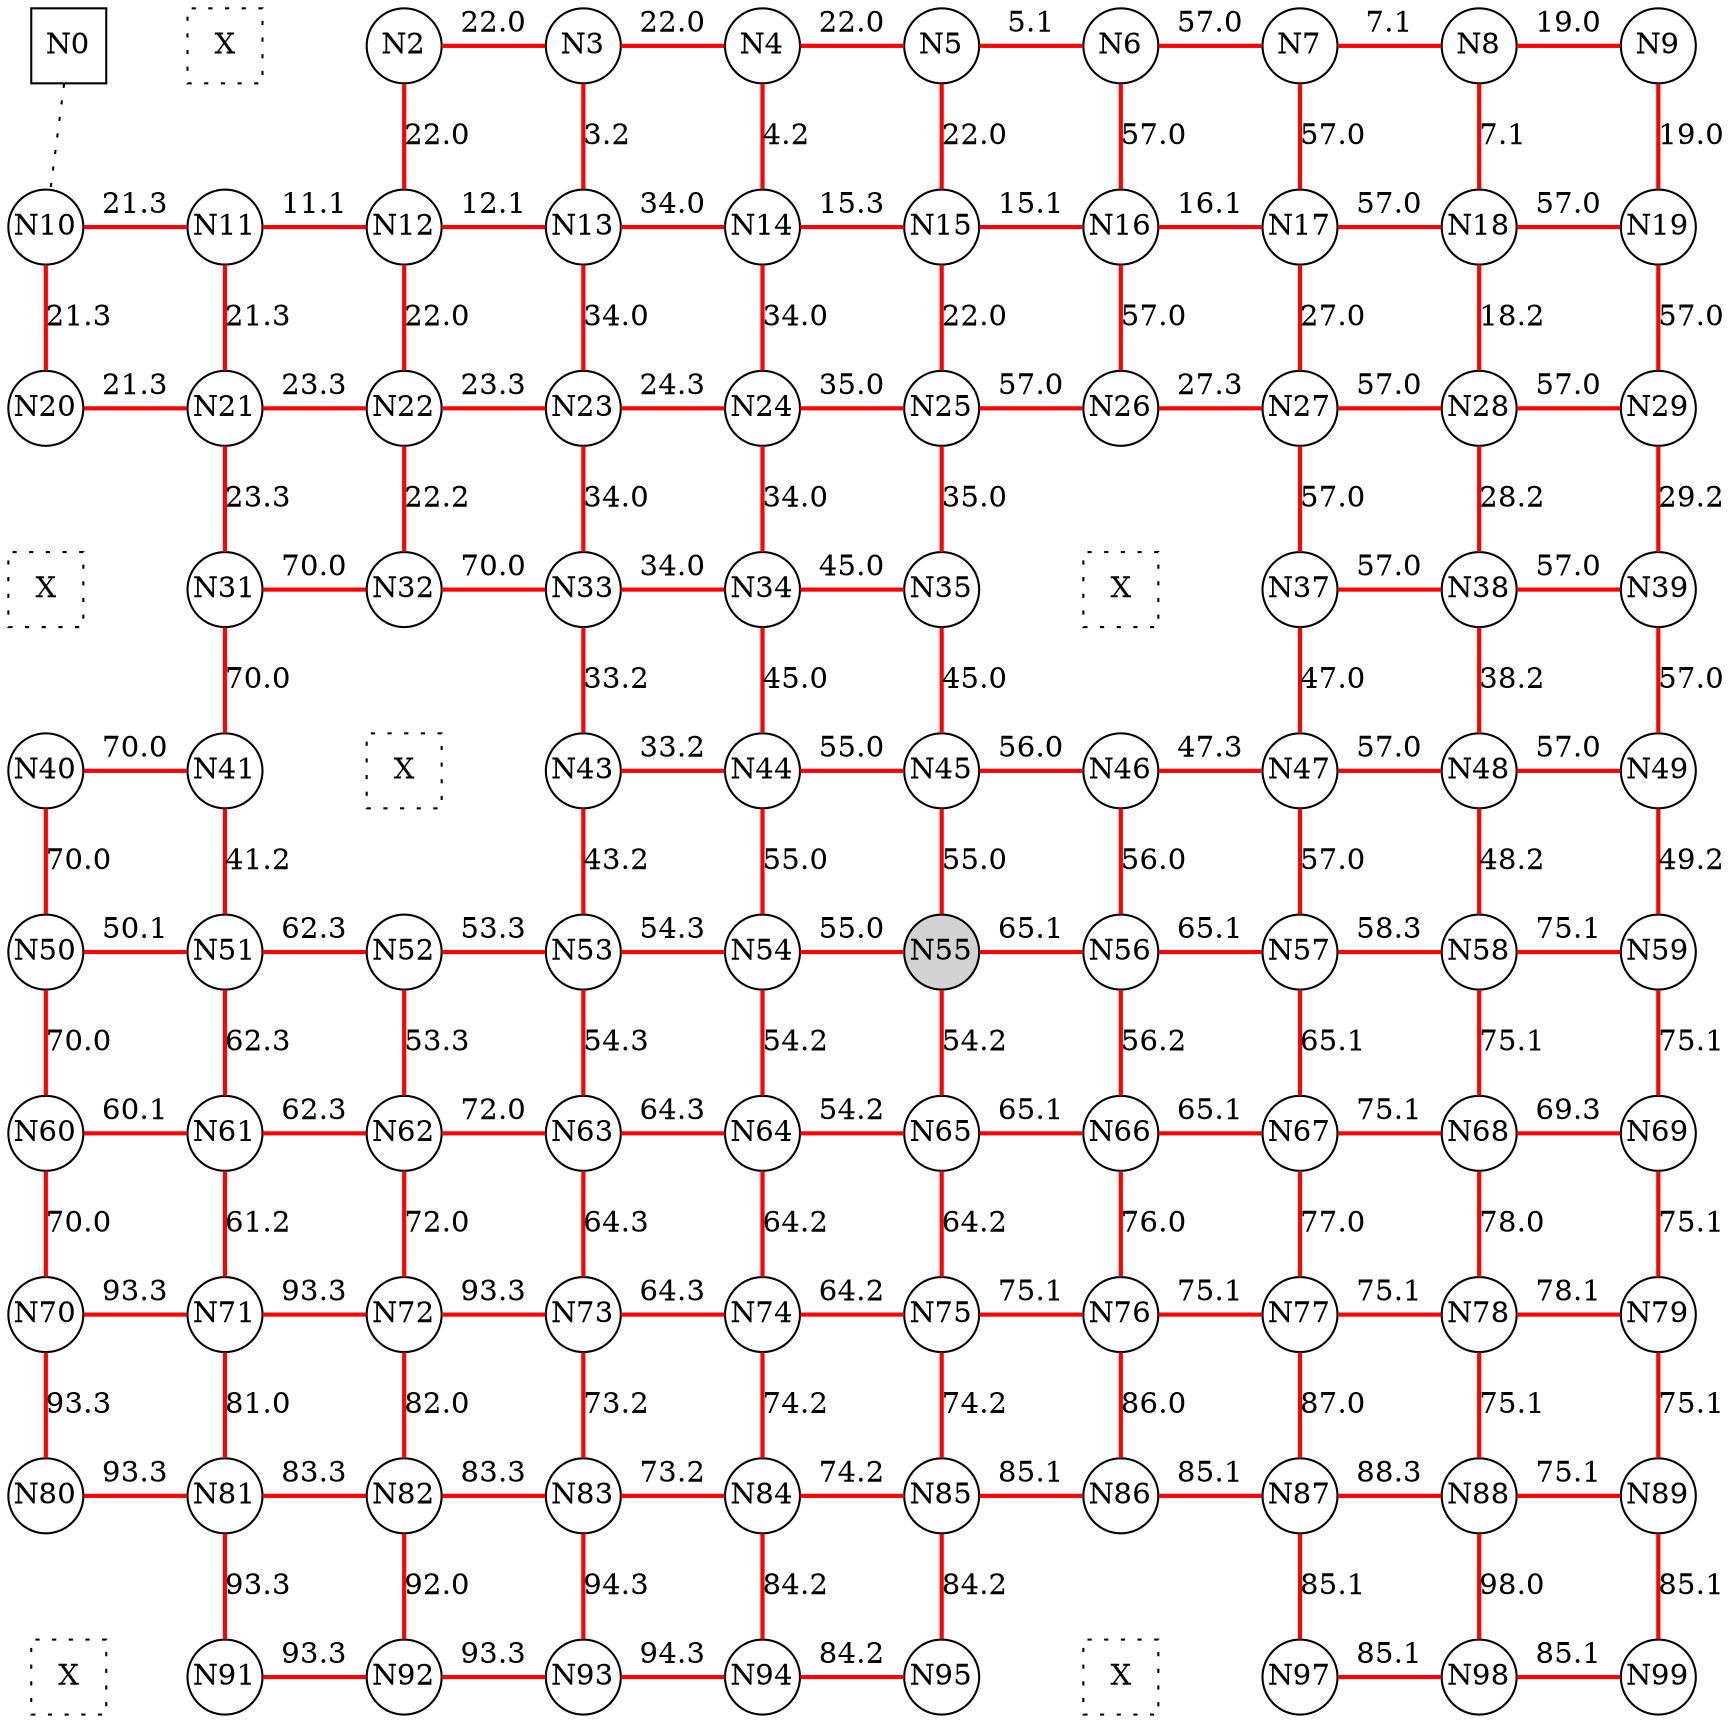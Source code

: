 
 digraph G { graph [layout=dot] 
 {rank=same; N0 [shape=square, fixedsize=true]; N1 [shape=square, style=dotted, fixedsize=true, label=X]; N2 [shape=circle, fixedsize=true]; N3 [shape=circle, fixedsize=true]; N4 [shape=circle, fixedsize=true]; N5 [shape=circle, fixedsize=true]; N6 [shape=circle, fixedsize=true]; N7 [shape=circle, fixedsize=true]; N8 [shape=circle, fixedsize=true]; N9 [shape=circle, fixedsize=true];  }
 {rank=same; N10 [shape=circle, fixedsize=true]; N11 [shape=circle, fixedsize=true]; N12 [shape=circle, fixedsize=true]; N13 [shape=circle, fixedsize=true]; N14 [shape=circle, fixedsize=true]; N15 [shape=circle, fixedsize=true]; N16 [shape=circle, fixedsize=true]; N17 [shape=circle, fixedsize=true]; N18 [shape=circle, fixedsize=true]; N19 [shape=circle, fixedsize=true];  }
 {rank=same; N20 [shape=circle, fixedsize=true]; N21 [shape=circle, fixedsize=true]; N22 [shape=circle, fixedsize=true]; N23 [shape=circle, fixedsize=true]; N24 [shape=circle, fixedsize=true]; N25 [shape=circle, fixedsize=true]; N26 [shape=circle, fixedsize=true]; N27 [shape=circle, fixedsize=true]; N28 [shape=circle, fixedsize=true]; N29 [shape=circle, fixedsize=true];  }
 {rank=same; N30 [shape=square, style=dotted, fixedsize=true, label=X]; N31 [shape=circle, fixedsize=true]; N32 [shape=circle, fixedsize=true]; N33 [shape=circle, fixedsize=true]; N34 [shape=circle, fixedsize=true]; N35 [shape=circle, fixedsize=true]; N36 [shape=square, style=dotted, fixedsize=true, label=X]; N37 [shape=circle, fixedsize=true]; N38 [shape=circle, fixedsize=true]; N39 [shape=circle, fixedsize=true];  }
 {rank=same; N40 [shape=circle, fixedsize=true]; N41 [shape=circle, fixedsize=true]; N42 [shape=square, style=dotted, fixedsize=true, label=X]; N43 [shape=circle, fixedsize=true]; N44 [shape=circle, fixedsize=true]; N45 [shape=circle, fixedsize=true]; N46 [shape=circle, fixedsize=true]; N47 [shape=circle, fixedsize=true]; N48 [shape=circle, fixedsize=true]; N49 [shape=circle, fixedsize=true];  }
 {rank=same; N50 [shape=circle, fixedsize=true]; N51 [shape=circle, fixedsize=true]; N52 [shape=circle, fixedsize=true]; N53 [shape=circle, fixedsize=true]; N54 [shape=circle, fixedsize=true]; N55 [shape=circle, style=filled, fixedsize=true]; N56 [shape=circle, fixedsize=true]; N57 [shape=circle, fixedsize=true]; N58 [shape=circle, fixedsize=true]; N59 [shape=circle, fixedsize=true];  }
 {rank=same; N60 [shape=circle, fixedsize=true]; N61 [shape=circle, fixedsize=true]; N62 [shape=circle, fixedsize=true]; N63 [shape=circle, fixedsize=true]; N64 [shape=circle, fixedsize=true]; N65 [shape=circle, fixedsize=true]; N66 [shape=circle, fixedsize=true]; N67 [shape=circle, fixedsize=true]; N68 [shape=circle, fixedsize=true]; N69 [shape=circle, fixedsize=true];  }
 {rank=same; N70 [shape=circle, fixedsize=true]; N71 [shape=circle, fixedsize=true]; N72 [shape=circle, fixedsize=true]; N73 [shape=circle, fixedsize=true]; N74 [shape=circle, fixedsize=true]; N75 [shape=circle, fixedsize=true]; N76 [shape=circle, fixedsize=true]; N77 [shape=circle, fixedsize=true]; N78 [shape=circle, fixedsize=true]; N79 [shape=circle, fixedsize=true];  }
 {rank=same; N80 [shape=circle, fixedsize=true]; N81 [shape=circle, fixedsize=true]; N82 [shape=circle, fixedsize=true]; N83 [shape=circle, fixedsize=true]; N84 [shape=circle, fixedsize=true]; N85 [shape=circle, fixedsize=true]; N86 [shape=circle, fixedsize=true]; N87 [shape=circle, fixedsize=true]; N88 [shape=circle, fixedsize=true]; N89 [shape=circle, fixedsize=true];  }
 {rank=same; N90 [shape=square, style=dotted, fixedsize=true, label=X]; N91 [shape=circle, fixedsize=true]; N92 [shape=circle, fixedsize=true]; N93 [shape=circle, fixedsize=true]; N94 [shape=circle, fixedsize=true]; N95 [shape=circle, fixedsize=true]; N96 [shape=square, style=dotted, fixedsize=true, label=X]; N97 [shape=circle, fixedsize=true]; N98 [shape=circle, fixedsize=true]; N99 [shape=circle, fixedsize=true];  }
N0->N1 [dir=none, style=invis, label=" "]
N1->N2 [dir=none, style=invis, label=" "]
N2->N3 [dir=none, color=red, style=bold, label="22.0"]
N3->N4 [dir=none, color=red, style=bold, label="22.0"]
N4->N5 [dir=none, color=red, style=bold, label="22.0"]
N5->N6 [dir=none, color=red, style=bold, label="5.1"]
N6->N7 [dir=none, color=red, style=bold, label="57.0"]
N7->N8 [dir=none, color=red, style=bold, label="7.1"]
N8->N9 [dir=none, color=red, style=bold, label="19.0"]
N10->N11 [dir=none, color=red, style=bold, label="21.3"]
N11->N12 [dir=none, color=red, style=bold, label="11.1"]
N12->N13 [dir=none, color=red, style=bold, label="12.1"]
N13->N14 [dir=none, color=red, style=bold, label="34.0"]
N14->N15 [dir=none, color=red, style=bold, label="15.3"]
N15->N16 [dir=none, color=red, style=bold, label="15.1"]
N16->N17 [dir=none, color=red, style=bold, label="16.1"]
N17->N18 [dir=none, color=red, style=bold, label="57.0"]
N18->N19 [dir=none, color=red, style=bold, label="57.0"]
N20->N21 [dir=none, color=red, style=bold, label="21.3"]
N21->N22 [dir=none, color=red, style=bold, label="23.3"]
N22->N23 [dir=none, color=red, style=bold, label="23.3"]
N23->N24 [dir=none, color=red, style=bold, label="24.3"]
N24->N25 [dir=none, color=red, style=bold, label="35.0"]
N25->N26 [dir=none, color=red, style=bold, label="57.0"]
N26->N27 [dir=none, color=red, style=bold, label="27.3"]
N27->N28 [dir=none, color=red, style=bold, label="57.0"]
N28->N29 [dir=none, color=red, style=bold, label="57.0"]
N30->N31 [dir=none, style=invis, label=" "]
N31->N32 [dir=none, color=red, style=bold, label="70.0"]
N32->N33 [dir=none, color=red, style=bold, label="70.0"]
N33->N34 [dir=none, color=red, style=bold, label="34.0"]
N34->N35 [dir=none, color=red, style=bold, label="45.0"]
N35->N36 [dir=none, style=invis, label=" "]
N36->N37 [dir=none, style=invis, label=" "]
N37->N38 [dir=none, color=red, style=bold, label="57.0"]
N38->N39 [dir=none, color=red, style=bold, label="57.0"]
N40->N41 [dir=none, color=red, style=bold, label="70.0"]
N41->N42 [dir=none, style=invis, label=" "]
N42->N43 [dir=none, style=invis, label=" "]
N43->N44 [dir=none, color=red, style=bold, label="33.2"]
N44->N45 [dir=none, color=red, style=bold, label="55.0"]
N45->N46 [dir=none, color=red, style=bold, label="56.0"]
N46->N47 [dir=none, color=red, style=bold, label="47.3"]
N47->N48 [dir=none, color=red, style=bold, label="57.0"]
N48->N49 [dir=none, color=red, style=bold, label="57.0"]
N50->N51 [dir=none, color=red, style=bold, label="50.1"]
N51->N52 [dir=none, color=red, style=bold, label="62.3"]
N52->N53 [dir=none, color=red, style=bold, label="53.3"]
N53->N54 [dir=none, color=red, style=bold, label="54.3"]
N54->N55 [dir=none, color=red, style=bold, label="55.0"]
N55->N56 [dir=none, color=red, style=bold, label="65.1"]
N56->N57 [dir=none, color=red, style=bold, label="65.1"]
N57->N58 [dir=none, color=red, style=bold, label="58.3"]
N58->N59 [dir=none, color=red, style=bold, label="75.1"]
N60->N61 [dir=none, color=red, style=bold, label="60.1"]
N61->N62 [dir=none, color=red, style=bold, label="62.3"]
N62->N63 [dir=none, color=red, style=bold, label="72.0"]
N63->N64 [dir=none, color=red, style=bold, label="64.3"]
N64->N65 [dir=none, color=red, style=bold, label="54.2"]
N65->N66 [dir=none, color=red, style=bold, label="65.1"]
N66->N67 [dir=none, color=red, style=bold, label="65.1"]
N67->N68 [dir=none, color=red, style=bold, label="75.1"]
N68->N69 [dir=none, color=red, style=bold, label="69.3"]
N70->N71 [dir=none, color=red, style=bold, label="93.3"]
N71->N72 [dir=none, color=red, style=bold, label="93.3"]
N72->N73 [dir=none, color=red, style=bold, label="93.3"]
N73->N74 [dir=none, color=red, style=bold, label="64.3"]
N74->N75 [dir=none, color=red, style=bold, label="64.2"]
N75->N76 [dir=none, color=red, style=bold, label="75.1"]
N76->N77 [dir=none, color=red, style=bold, label="75.1"]
N77->N78 [dir=none, color=red, style=bold, label="75.1"]
N78->N79 [dir=none, color=red, style=bold, label="78.1"]
N80->N81 [dir=none, color=red, style=bold, label="93.3"]
N81->N82 [dir=none, color=red, style=bold, label="83.3"]
N82->N83 [dir=none, color=red, style=bold, label="83.3"]
N83->N84 [dir=none, color=red, style=bold, label="73.2"]
N84->N85 [dir=none, color=red, style=bold, label="74.2"]
N85->N86 [dir=none, color=red, style=bold, label="85.1"]
N86->N87 [dir=none, color=red, style=bold, label="85.1"]
N87->N88 [dir=none, color=red, style=bold, label="88.3"]
N88->N89 [dir=none, color=red, style=bold, label="75.1"]
N90->N91 [dir=none, style=invis, label=" "]
N91->N92 [dir=none, color=red, style=bold, label="93.3"]
N92->N93 [dir=none, color=red, style=bold, label="93.3"]
N93->N94 [dir=none, color=red, style=bold, label="94.3"]
N94->N95 [dir=none, color=red, style=bold, label="84.2"]
N95->N96 [dir=none, style=invis, label=" "]
N96->N97 [dir=none, style=invis, label=" "]
N97->N98 [dir=none, color=red, style=bold, label="85.1"]
N98->N99 [dir=none, color=red, style=bold, label="85.1"]
N0->N10 [dir=none, style=dotted, label=""]
N10->N20 [dir=none, color=red, style=bold, label="21.3"]
N20->N30 [dir=none, style=invis, label=" "]
N30->N40 [dir=none, style=invis, label=" "]
N40->N50 [dir=none, color=red, style=bold, label="70.0"]
N50->N60 [dir=none, color=red, style=bold, label="70.0"]
N60->N70 [dir=none, color=red, style=bold, label="70.0"]
N70->N80 [dir=none, color=red, style=bold, label="93.3"]
N80->N90 [dir=none, style=invis, label=" "]
N1->N11 [dir=none, style=invis, label=" "]
N11->N21 [dir=none, color=red, style=bold, label="21.3"]
N21->N31 [dir=none, color=red, style=bold, label="23.3"]
N31->N41 [dir=none, color=red, style=bold, label="70.0"]
N41->N51 [dir=none, color=red, style=bold, label="41.2"]
N51->N61 [dir=none, color=red, style=bold, label="62.3"]
N61->N71 [dir=none, color=red, style=bold, label="61.2"]
N71->N81 [dir=none, color=red, style=bold, label="81.0"]
N81->N91 [dir=none, color=red, style=bold, label="93.3"]
N2->N12 [dir=none, color=red, style=bold, label="22.0"]
N12->N22 [dir=none, color=red, style=bold, label="22.0"]
N22->N32 [dir=none, color=red, style=bold, label="22.2"]
N32->N42 [dir=none, style=invis, label=" "]
N42->N52 [dir=none, style=invis, label=" "]
N52->N62 [dir=none, color=red, style=bold, label="53.3"]
N62->N72 [dir=none, color=red, style=bold, label="72.0"]
N72->N82 [dir=none, color=red, style=bold, label="82.0"]
N82->N92 [dir=none, color=red, style=bold, label="92.0"]
N3->N13 [dir=none, color=red, style=bold, label="3.2"]
N13->N23 [dir=none, color=red, style=bold, label="34.0"]
N23->N33 [dir=none, color=red, style=bold, label="34.0"]
N33->N43 [dir=none, color=red, style=bold, label="33.2"]
N43->N53 [dir=none, color=red, style=bold, label="43.2"]
N53->N63 [dir=none, color=red, style=bold, label="54.3"]
N63->N73 [dir=none, color=red, style=bold, label="64.3"]
N73->N83 [dir=none, color=red, style=bold, label="73.2"]
N83->N93 [dir=none, color=red, style=bold, label="94.3"]
N4->N14 [dir=none, color=red, style=bold, label="4.2"]
N14->N24 [dir=none, color=red, style=bold, label="34.0"]
N24->N34 [dir=none, color=red, style=bold, label="34.0"]
N34->N44 [dir=none, color=red, style=bold, label="45.0"]
N44->N54 [dir=none, color=red, style=bold, label="55.0"]
N54->N64 [dir=none, color=red, style=bold, label="54.2"]
N64->N74 [dir=none, color=red, style=bold, label="64.2"]
N74->N84 [dir=none, color=red, style=bold, label="74.2"]
N84->N94 [dir=none, color=red, style=bold, label="84.2"]
N5->N15 [dir=none, color=red, style=bold, label="22.0"]
N15->N25 [dir=none, color=red, style=bold, label="22.0"]
N25->N35 [dir=none, color=red, style=bold, label="35.0"]
N35->N45 [dir=none, color=red, style=bold, label="45.0"]
N45->N55 [dir=none, color=red, style=bold, label="55.0"]
N55->N65 [dir=none, color=red, style=bold, label="54.2"]
N65->N75 [dir=none, color=red, style=bold, label="64.2"]
N75->N85 [dir=none, color=red, style=bold, label="74.2"]
N85->N95 [dir=none, color=red, style=bold, label="84.2"]
N6->N16 [dir=none, color=red, style=bold, label="57.0"]
N16->N26 [dir=none, color=red, style=bold, label="57.0"]
N26->N36 [dir=none, style=invis, label=" "]
N36->N46 [dir=none, style=invis, label=" "]
N46->N56 [dir=none, color=red, style=bold, label="56.0"]
N56->N66 [dir=none, color=red, style=bold, label="56.2"]
N66->N76 [dir=none, color=red, style=bold, label="76.0"]
N76->N86 [dir=none, color=red, style=bold, label="86.0"]
N86->N96 [dir=none, style=invis, label=" "]
N7->N17 [dir=none, color=red, style=bold, label="57.0"]
N17->N27 [dir=none, color=red, style=bold, label="27.0"]
N27->N37 [dir=none, color=red, style=bold, label="57.0"]
N37->N47 [dir=none, color=red, style=bold, label="47.0"]
N47->N57 [dir=none, color=red, style=bold, label="57.0"]
N57->N67 [dir=none, color=red, style=bold, label="65.1"]
N67->N77 [dir=none, color=red, style=bold, label="77.0"]
N77->N87 [dir=none, color=red, style=bold, label="87.0"]
N87->N97 [dir=none, color=red, style=bold, label="85.1"]
N8->N18 [dir=none, color=red, style=bold, label="7.1"]
N18->N28 [dir=none, color=red, style=bold, label="18.2"]
N28->N38 [dir=none, color=red, style=bold, label="28.2"]
N38->N48 [dir=none, color=red, style=bold, label="38.2"]
N48->N58 [dir=none, color=red, style=bold, label="48.2"]
N58->N68 [dir=none, color=red, style=bold, label="75.1"]
N68->N78 [dir=none, color=red, style=bold, label="78.0"]
N78->N88 [dir=none, color=red, style=bold, label="75.1"]
N88->N98 [dir=none, color=red, style=bold, label="98.0"]
N9->N19 [dir=none, color=red, style=bold, label="19.0"]
N19->N29 [dir=none, color=red, style=bold, label="57.0"]
N29->N39 [dir=none, color=red, style=bold, label="29.2"]
N39->N49 [dir=none, color=red, style=bold, label="57.0"]
N49->N59 [dir=none, color=red, style=bold, label="49.2"]
N59->N69 [dir=none, color=red, style=bold, label="75.1"]
N69->N79 [dir=none, color=red, style=bold, label="75.1"]
N79->N89 [dir=none, color=red, style=bold, label="75.1"]
N89->N99 [dir=none, color=red, style=bold, label="85.1"]
 }
